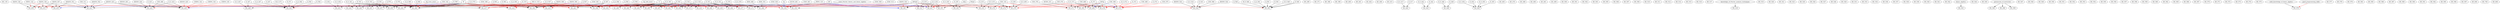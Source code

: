 digraph G {
    EE_135;
    edge [color=black];
    MATH_126 -> EE_205;
    MATH_136 -> EE_205;
    edge [color=red];
    PHYS_122 -> EE_205;
    W -> EE_205;
    edge [color=black];
    MATH_126 -> EE_215;
    MATH_307 -> EE_215;
    MATH_136 -> EE_215;
    edge [color=red];
    PHYS_122 -> EE_215;
    AWSpS -> EE_215;
    edge [color=black];
    E_E_215 -> EE_233;
    E_215 -> EE_233;
    AWSpS -> EE_233;
    edge [color=black];
    MATH_136 -> EE_235;
    MATH_307 -> EE_235;
    AMATH_351 -> EE_235;
    edge [color=red];
    PHYS_122 -> EE_235;
    edge [color=blue];
    CSE_142 -> EE_235;
    edge [color=black];
    CSE_142 -> EE_271;
    AWSpS -> EE_271;
    EE_299;
    edge [color=black];
    E_E_233 -> EE_331;
    E_233 -> EE_331;
    AWSpS -> EE_331;
    edge [color=black];
    E_E_331 -> EE_332;
    E_331 -> EE_332;
    AWSpS -> EE_332;
    edge [color=black];
    E_E_235 -> EE_341;
    E_235 -> EE_341;
    WSpS -> EE_341;
    edge [color=black];
    E_E_233 -> EE_351;
    E_233 -> EE_351;
    ASp -> EE_351;
    edge [color=black];
    E_E_233 -> EE_361;
    E_233 -> EE_361;
    edge [color=red];
    MATH_324 -> EE_361;
    edge [color=blue];
    PHYS_123 -> EE_361;
    AW -> EE_361;
    EE_371;
    edge [color=black];
    HCDE_231 -> EE_393;
    AWSp -> EE_393;
    EE_398;
    EE_399;
    EE_400;
    EE_401;
    EE_402;
    EE_406;
    EE_415;
    edge [color=black];
    E_E_341 -> EE_416;
    E_341 -> EE_416;
    edge [color=red];
    STAT_390 -> EE_416;
    IND_E_315 -> EE_416;
    E_315 -> EE_416;
    A -> EE_416;
    edge [color=black];
    E_E_341 -> EE_417;
    E_341 -> EE_417;
    edge [color=red];
    IND_E_315 -> EE_417;
    E_315 -> EE_417;
    MATH_390 -> EE_417;
    STAT_390 -> EE_417;
    W -> EE_417;
    edge [color=black];
    MATH_308 -> EE_418;
    edge [color=red];
    MATH_390 -> EE_418;
    STAT_390 -> EE_418;
    IND_E_315 -> EE_418;
    E_315 -> EE_418;
    A -> EE_418;
    edge [color=black];
    E_E_417 -> EE_420;
    E_417 -> EE_420;
    edge [color=black];
    MATH_136 -> EE_423;
    MATH_307 -> EE_423;
    AMATH_351 -> EE_423;
    CSE_311 -> EE_423;
    MATH_308 -> EE_423;
    AMATH_352 -> EE_423;
    BIOEN_423 -> EE_423;
    edge [color=red];
    A -> EE_423;
    edge [color=black];
    BIOEN_401 -> EE_424;
    BIOEN_423 -> EE_424;
    E_E_423 -> EE_424;
    E_423 -> EE_424;
    CSE_486 -> EE_424;
    BIOEN_424 -> EE_424;
    edge [color=red];
    W -> EE_424;
    edge [color=black];
    BIOEN_423 -> EE_425;
    E_E_423 -> EE_425;
    E_423 -> EE_425;
    CSE_486 -> EE_425;
    edge [color=red];
    CHEM_142 -> EE_425;
    CHEM_144 -> EE_425;
    CHEM_145 -> EE_425;
    BIOEN_425 -> EE_425;
    edge [color=blue];
    W -> EE_425;
    edge [color=black];
    E_E_332 -> EE_433;
    E_332 -> EE_433;
    A -> EE_433;
    edge [color=black];
    E_E_332 -> EE_436;
    E_332 -> EE_436;
    edge [color=black];
    E_E_341 -> EE_440;
    E_341 -> EE_440;
    A -> EE_440;
    edge [color=black];
    E_E_341 -> EE_442;
    E_341 -> EE_442;
    W -> EE_442;
    edge [color=black];
    E_E_442 -> EE_443;
    E_442 -> EE_443;
    edge [color=black];
    E_E_233 -> EE_447;
    E_233 -> EE_447;
    edge [color=red];
    E_E_235 -> EE_447;
    E_235 -> EE_447;
    edge [color=blue];
    MATH_308 -> EE_447;
    A -> EE_447;
    edge [color=black];
    E_E_447 -> EE_448;
    E_447 -> EE_448;
    W -> EE_448;
    edge [color=black];
    E_E_448 -> EE_449;
    E_448 -> EE_449;
    edge [color=black];
    E_E_351 -> EE_451;
    E_351 -> EE_451;
    edge [color=black];
    E_E_331 -> EE_452;
    E_331 -> EE_452;
    edge [color=red];
    E_E_351 -> EE_452;
    E_351 -> EE_452;
    A -> EE_452;
    edge [color=black];
    E_E_452 -> EE_453;
    E_452 -> EE_453;
    W -> EE_453;
    edge [color=black];
    E_E_351 -> EE_454;
    E_351 -> EE_454;
    A -> EE_454;
    edge [color=black];
    E_E_351 -> EE_455;
    E_351 -> EE_455;
    W -> EE_455;
    edge [color=black];
    E_E_454 -> EE_456;
    E_454 -> EE_456;
    E_E_455 -> EE_456;
    E_455 -> EE_456;
    edge [color=black];
    E_E_351 -> EE_457;
    E_351 -> EE_457;
    W -> EE_457;
    edge [color=black];
    CSE_143 -> EE_461;
    edge [color=red];
    MATH_390 -> EE_461;
    STAT_391 -> EE_461;
    IND_E_315 -> EE_461;
    E_315 -> EE_461;
    edge [color=black];
    E_E_361 -> EE_462;
    E_361 -> EE_462;
    A -> EE_462;
    edge [color=black];
    E_E_332 -> EE_463;
    E_332 -> EE_463;
    edge [color=red];
    E_E_361 -> EE_463;
    E_361 -> EE_463;
    W -> EE_463;
    edge [color=black];
    E_E_361 -> EE_464;
    E_361 -> EE_464;
    EE_465;
    edge [color=black];
    E_E_361 -> EE_467;
    E_361 -> EE_467;
    edge [color=black];
    E_E_271 -> EE_469;
    E_271 -> EE_469;
    CSE_369 -> EE_469;
    edge [color=red];
    CSE_143 -> EE_469;
    CSE_469 -> EE_469;
    edge [color=blue];
    AWSp -> EE_469;
    EE_470;
    edge [color=black];
    E_E_271 -> EE_471;
    E_271 -> EE_471;
    CSE_370 -> EE_471;
    edge [color=red];
    CSE_143 -> EE_471;
    AWSp -> EE_471;
    edge [color=black];
    CSE_143 -> EE_472;
    AWSpS -> EE_472;
    edge [color=black];
    E_E_332 -> EE_473;
    E_332 -> EE_473;
    W -> EE_473;
    edge [color=black];
    CSE_143 -> EE_474;
    CSE_474 -> EE_474;
    edge [color=red];
    AWSpS -> EE_474;
    edge [color=black];
    E_E_271 -> EE_475;
    E_271 -> EE_475;
    CSE_369 -> EE_475;
    edge [color=red];
    CSE_466 -> EE_475;
    E_E_472 -> EE_475;
    E_472 -> EE_475;
    CSE_474 -> EE_475;
    E_474 -> EE_475;
    CSE_475 -> EE_475;
    edge [color=blue];
    AWSp -> EE_475;
    edge [color=black];
    E_E_205 -> EE_476;
    E_205 -> EE_476;
    E_E_215 -> EE_476;
    E_215 -> EE_476;
    edge [color=red];
    E_E_271 -> EE_476;
    E_271 -> EE_476;
    A -> EE_476;
    edge [color=black];
    E_E_331 -> EE_477;
    E_331 -> EE_477;
    edge [color=red];
    E_E_476 -> EE_477;
    E_476 -> EE_477;
    W -> EE_477;
    edge [color=black];
    E_E_271 -> EE_478;
    E_271 -> EE_478;
    edge [color=red];
    E_E_472 -> EE_478;
    E_472 -> EE_478;
    AWSp -> EE_478;
    edge [color=black];
    E_E_361 -> EE_480;
    E_361 -> EE_480;
    A -> EE_480;
    edge [color=black];
    E_E_332 -> EE_481;
    E_332 -> EE_481;
    edge [color=red];
    E_E_361 -> EE_481;
    E_361 -> EE_481;
    W -> EE_481;
    edge [color=black];
    E_E_331 -> EE_482;
    E_331 -> EE_482;
    edge [color=red];
    E_E_361 -> EE_482;
    E_361 -> EE_482;
    A -> EE_482;
    edge [color=black];
    E_E_331 -> EE_484;
    E_331 -> EE_484;
    edge [color=black];
    E_E_361 -> EE_485;
    E_361 -> EE_485;
    PHYS_123 -> EE_485;
    W -> EE_485;
    edge [color=black];
    E_E_331 -> EE_486;
    E_331 -> EE_486;
    E_E_361 -> EE_486;
    E_361 -> EE_486;
    MSE_351 -> EE_486;
    MSE_486 -> EE_486;
    edge [color=red];
    AW -> EE_486;
    EE_488;
    EE_490;
    EE_491;
    EE_499;
    EE_500;
    EE_501;
    EE_502;
    EE_503;
    EE_505;
    EE_506;
    EE_507;
    EE_508;
    EE_510;
    EE_511;
    EE_512;
    EE_514;
    EE_515;
    EE_516;
    EE_517;
    edge [color=black];
    knowledge_of_Fourier_analysis_techniques -> EE_518;
    EE_519;
    EE_520;
    EE_521;
    EE_523;
    edge [color=black];
    BIOEN_523 -> EE_524;
    E_E_523 -> EE_524;
    E_523 -> EE_524;
    CSE_586 -> EE_524;
    BIOEN_524 -> EE_524;
    edge [color=red];
    W -> EE_524;
    EE_525;
    EE_526;
    EE_527;
    EE_528;
    EE_529;
    edge [color=black];
    some_Fourier_theory_and_linear_algebra -> EE_530;
    edge [color=red];
    MATH_390 -> EE_530;
    ECON_481 -> EE_530;
    STAT_481 -> EE_530;
    STAT_509 -> EE_530;
    STAT_513 -> EE_530;
    IND_E_315 -> EE_530;
    E_315 -> EE_530;
    STAT_530 -> EE_530;
    edge [color=blue];
    Sp -> EE_530;
    EE_531;
    EE_533;
    EE_534;
    EE_536;
    EE_537;
    EE_538;
    EE_539;
    EE_540;
    EE_541;
    EE_542;
    edge [color=black];
    linear_algebra -> EE_543;
    EE_544;
    EE_545;
    edge [color=black];
    permission_of_instructor -> EE_546;
    EE_547;
    EE_548;
    EE_549;
    EE_550;
    EE_551;
    EE_552;
    EE_553;
    EE_554;
    EE_555;
    EE_556;
    EE_557;
    EE_558;
    EE_559;
    EE_560;
    EE_562;
    EE_565;
    EE_566;
    EE_567;
    edge [color=black];
    permission_of_instructor -> EE_568;
    EE_570;
    EE_571;
    EE_572;
    EE_573;
    EE_574;
    EE_575;
    edge [color=black];
    solid_knowledge_of_linear_algebra -> EE_576;
    edge [color=red];
    good_programming_skills -> EE_576;
    EE_577;
    EE_578;
    EE_579;
    edge [color=black];
    A_A_570 -> EE_580;
    A_570 -> EE_580;
    E_570 -> EE_580;
    E_570 -> EE_580;
    A_A_580 -> EE_580;
    A_580 -> EE_580;
    E_580 -> EE_580;
    edge [color=red];
    Sp_even_years -> EE_580;
    edge [color=black];
    E_E_548 -> EE_581;
    E_548 -> EE_581;
    A_548 -> EE_581;
    M_E_548 -> EE_581;
    E_548 -> EE_581;
    A_A_581 -> EE_581;
    A_581 -> EE_581;
    E_581 -> EE_581;
    edge [color=red];
    W -> EE_581;
    edge [color=black];
    A_A_447 -> EE_582;
    A_447 -> EE_582;
    E_447 -> EE_582;
    M_E_471 -> EE_582;
    E_471 -> EE_582;
    A_A_582 -> EE_582;
    A_582 -> EE_582;
    E_582 -> EE_582;
    edge [color=red];
    Sp_even_years -> EE_582;
    EE_583;
    EE_585;
    EE_586;
    EE_587;
    EE_589;
    EE_590;
    EE_591;
    EE_592;
    edge [color=black];
    A_A_547 -> EE_593;
    A_547 -> EE_593;
    E_547 -> EE_593;
    E_547 -> EE_593;
    A_A_593 -> EE_593;
    A_593 -> EE_593;
    E_593 -> EE_593;
    edge [color=red];
    Sp_even_years -> EE_593;
    edge [color=black];
    A_A_547 -> EE_594;
    A_547 -> EE_594;
    E_547 -> EE_594;
    E_547 -> EE_594;
    A_A_594 -> EE_594;
    A_594 -> EE_594;
    E_594 -> EE_594;
    edge [color=red];
    Sp_odd_years -> EE_594;
    EE_595;
    EE_596;
    EE_597;
    edge [color=black];
    permission_of_instructor -> EE_599;
    EE_600;
    EE_700;
    EE_800;
}
